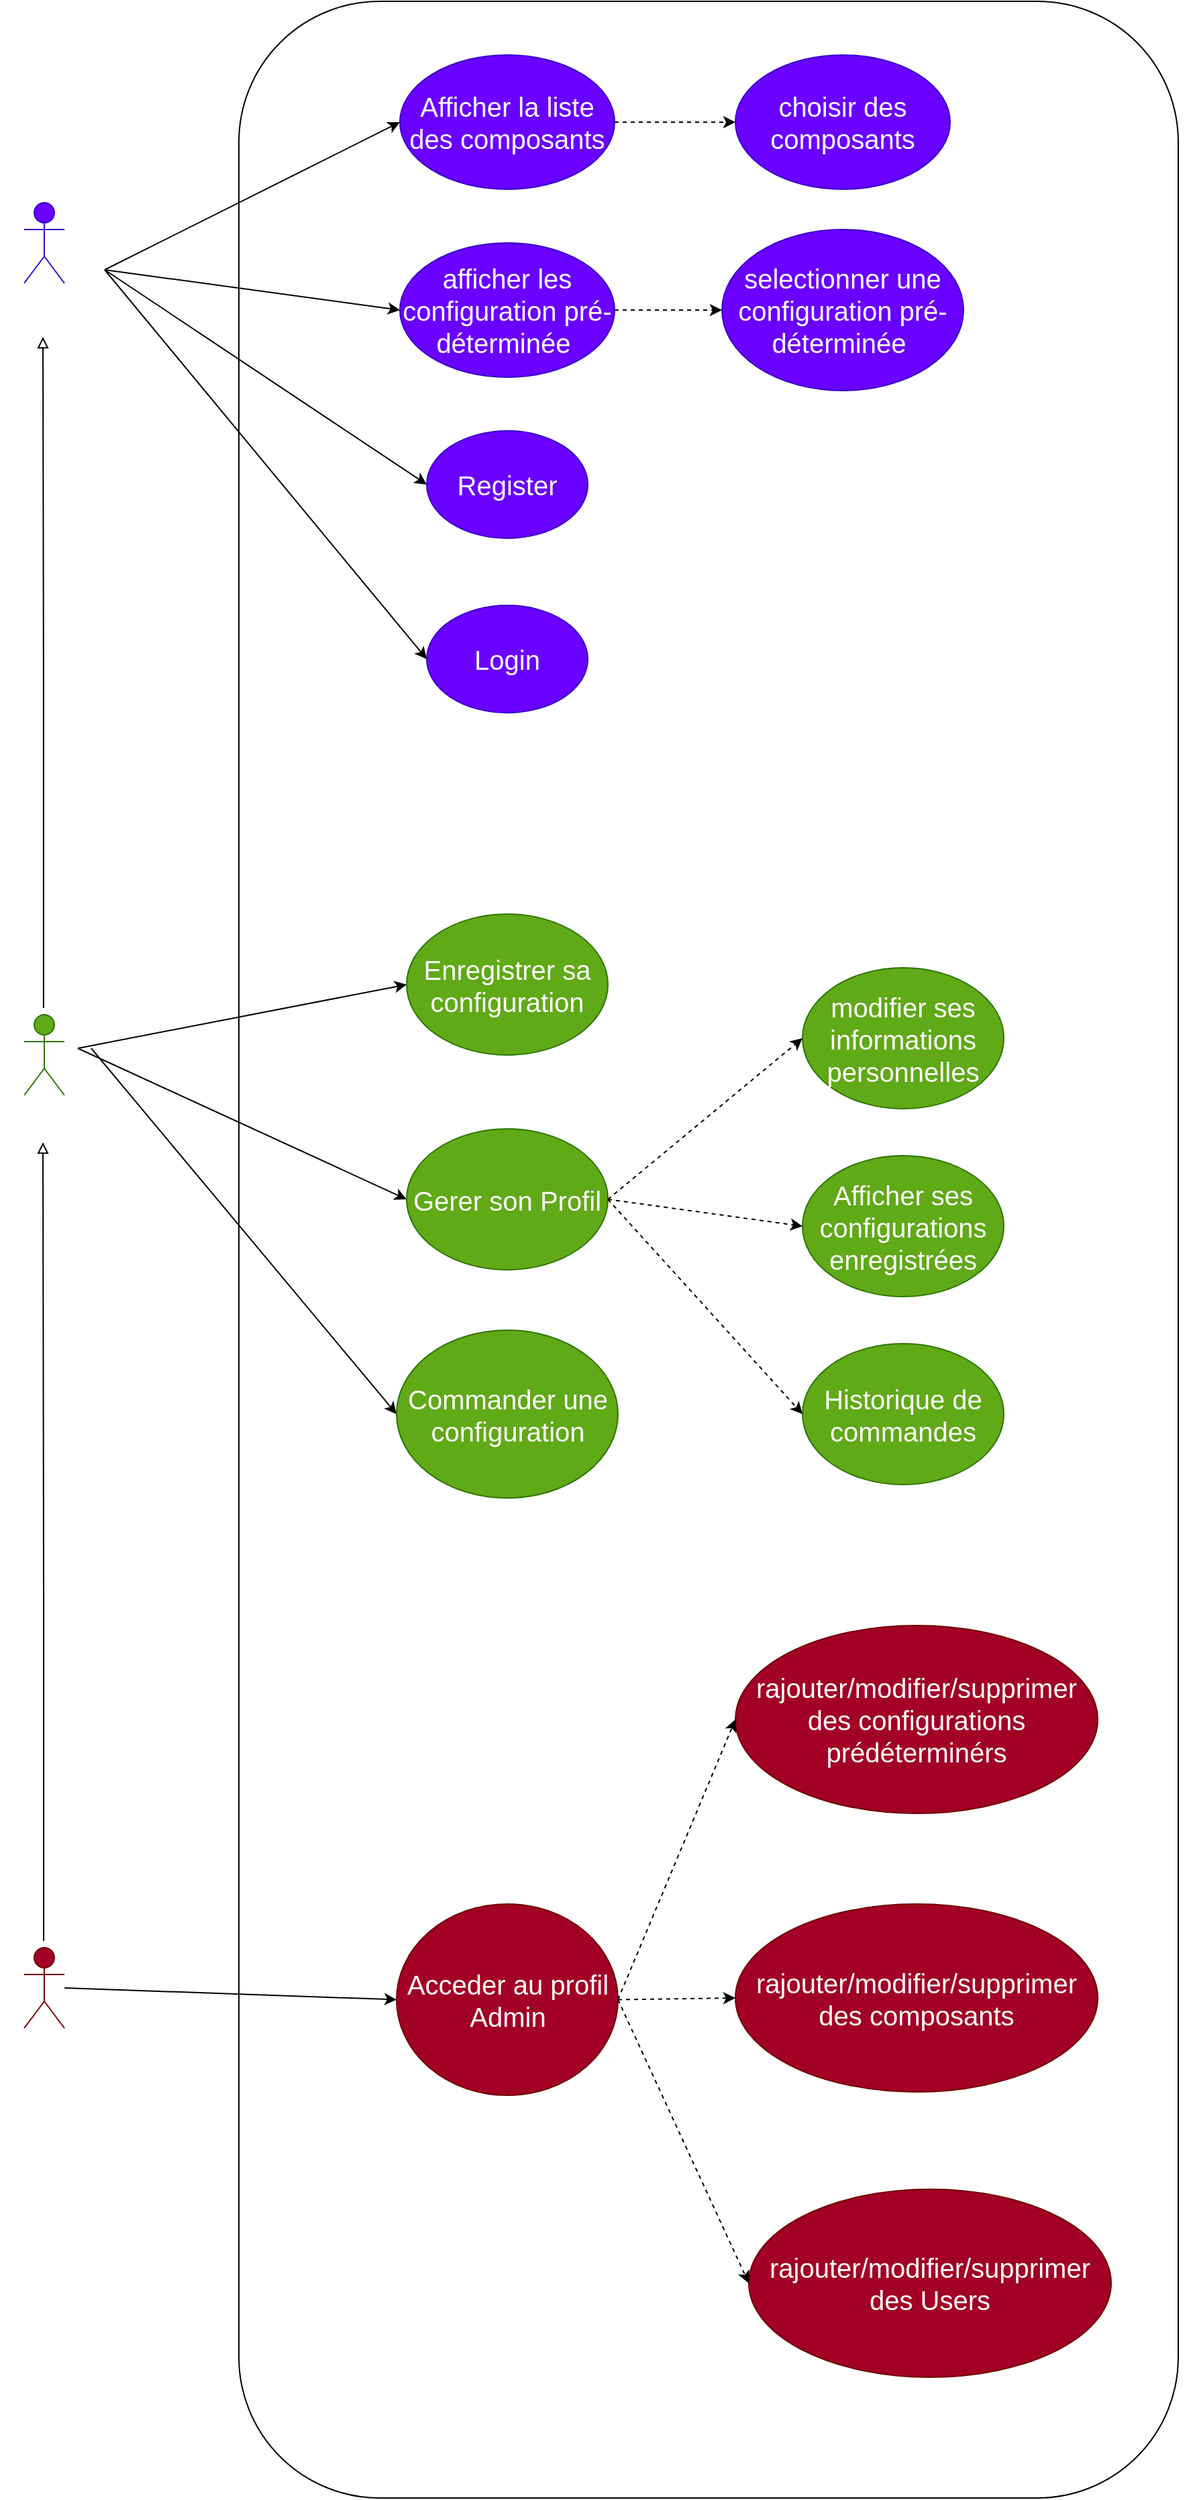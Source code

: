 <mxfile>
    <diagram id="yWWxFN9uAbJei8fiDdwF" name="Page-1">
        <mxGraphModel dx="2227" dy="1251" grid="1" gridSize="10" guides="1" tooltips="1" connect="1" arrows="1" fold="1" page="1" pageScale="1" pageWidth="850" pageHeight="1100" math="0" shadow="0">
            <root>
                <mxCell id="0"/>
                <mxCell id="1" parent="0"/>
                <mxCell id="15" style="edgeStyle=none;html=1;fontSize=20;" edge="1" parent="1" source="3">
                    <mxGeometry relative="1" as="geometry">
                        <mxPoint x="890" y="605" as="targetPoint"/>
                    </mxGeometry>
                </mxCell>
                <mxCell id="3" value="" style="rounded=1;whiteSpace=wrap;html=1;" vertex="1" parent="1">
                    <mxGeometry x="270" y="30" width="700" height="1860" as="geometry"/>
                </mxCell>
                <mxCell id="4" value="&lt;font style=&quot;font-size: 20px;&quot;&gt;Visiteur&lt;/font&gt;" style="shape=umlActor;verticalLabelPosition=bottom;verticalAlign=top;html=1;outlineConnect=0;fillColor=#6a00ff;fontColor=#ffffff;strokeColor=#3700CC;" vertex="1" parent="1">
                    <mxGeometry x="110" y="180" width="30" height="60" as="geometry"/>
                </mxCell>
                <mxCell id="5" value="&lt;font style=&quot;font-size: 20px;&quot;&gt;Login&lt;/font&gt;" style="ellipse;whiteSpace=wrap;html=1;fillColor=#6a00ff;fontColor=#ffffff;strokeColor=#3700CC;" vertex="1" parent="1">
                    <mxGeometry x="410" y="480" width="120" height="80" as="geometry"/>
                </mxCell>
                <mxCell id="6" value="&lt;font style=&quot;font-size: 20px;&quot;&gt;Register&lt;/font&gt;" style="ellipse;whiteSpace=wrap;html=1;fillColor=#6a00ff;fontColor=#ffffff;strokeColor=#3700CC;" vertex="1" parent="1">
                    <mxGeometry x="410" y="350" width="120" height="80" as="geometry"/>
                </mxCell>
                <mxCell id="7" value="&lt;font style=&quot;font-size: 20px;&quot;&gt;Afficher la liste des composants&lt;/font&gt;" style="ellipse;whiteSpace=wrap;html=1;fillColor=#6a00ff;fontColor=#ffffff;strokeColor=#3700CC;" vertex="1" parent="1">
                    <mxGeometry x="390" y="70" width="160" height="100" as="geometry"/>
                </mxCell>
                <mxCell id="8" value="&lt;font style=&quot;font-size: 20px;&quot;&gt;choisir des composants&lt;/font&gt;" style="ellipse;whiteSpace=wrap;html=1;fillColor=#6a00ff;fontColor=#ffffff;strokeColor=#3700CC;" vertex="1" parent="1">
                    <mxGeometry x="640" y="70" width="160" height="100" as="geometry"/>
                </mxCell>
                <mxCell id="9" value="&lt;font style=&quot;font-size: 20px;&quot;&gt;afficher les configuration pré-déterminée&amp;nbsp;&lt;/font&gt;" style="ellipse;whiteSpace=wrap;html=1;fillColor=#6a00ff;fontColor=#ffffff;strokeColor=#3700CC;" vertex="1" parent="1">
                    <mxGeometry x="390" y="210" width="160" height="100" as="geometry"/>
                </mxCell>
                <mxCell id="11" value="" style="endArrow=classic;html=1;fontSize=20;entryX=0;entryY=0.5;entryDx=0;entryDy=0;" edge="1" parent="1" target="7">
                    <mxGeometry width="50" height="50" relative="1" as="geometry">
                        <mxPoint x="170" y="230" as="sourcePoint"/>
                        <mxPoint x="440" y="290" as="targetPoint"/>
                    </mxGeometry>
                </mxCell>
                <mxCell id="12" value="" style="endArrow=classic;html=1;fontSize=20;entryX=0;entryY=0.5;entryDx=0;entryDy=0;" edge="1" parent="1" target="9">
                    <mxGeometry width="50" height="50" relative="1" as="geometry">
                        <mxPoint x="170" y="230" as="sourcePoint"/>
                        <mxPoint x="339.531" y="173.669" as="targetPoint"/>
                    </mxGeometry>
                </mxCell>
                <mxCell id="13" value="" style="endArrow=classic;html=1;fontSize=20;entryX=0;entryY=0.5;entryDx=0;entryDy=0;" edge="1" parent="1" target="6">
                    <mxGeometry width="50" height="50" relative="1" as="geometry">
                        <mxPoint x="170" y="230" as="sourcePoint"/>
                        <mxPoint x="349.531" y="183.669" as="targetPoint"/>
                    </mxGeometry>
                </mxCell>
                <mxCell id="14" value="" style="endArrow=classic;html=1;fontSize=20;entryX=0;entryY=0.5;entryDx=0;entryDy=0;" edge="1" parent="1" target="5">
                    <mxGeometry width="50" height="50" relative="1" as="geometry">
                        <mxPoint x="170" y="230" as="sourcePoint"/>
                        <mxPoint x="359.531" y="193.669" as="targetPoint"/>
                    </mxGeometry>
                </mxCell>
                <mxCell id="16" value="" style="endArrow=classic;html=1;fontSize=20;exitX=1;exitY=0.5;exitDx=0;exitDy=0;entryX=0;entryY=0.5;entryDx=0;entryDy=0;dashed=1;" edge="1" parent="1" source="7" target="8">
                    <mxGeometry width="50" height="50" relative="1" as="geometry">
                        <mxPoint x="500" y="360" as="sourcePoint"/>
                        <mxPoint x="550" y="310" as="targetPoint"/>
                    </mxGeometry>
                </mxCell>
                <mxCell id="17" value="&lt;font style=&quot;font-size: 20px;&quot;&gt;selectionner une configuration pré-déterminée&amp;nbsp;&lt;/font&gt;" style="ellipse;whiteSpace=wrap;html=1;fillColor=#6a00ff;fontColor=#ffffff;strokeColor=#3700CC;" vertex="1" parent="1">
                    <mxGeometry x="630" y="200" width="180" height="120" as="geometry"/>
                </mxCell>
                <mxCell id="18" value="" style="endArrow=classic;html=1;fontSize=20;exitX=1;exitY=0.5;exitDx=0;exitDy=0;entryX=0;entryY=0.5;entryDx=0;entryDy=0;dashed=1;" edge="1" parent="1" source="9" target="17">
                    <mxGeometry width="50" height="50" relative="1" as="geometry">
                        <mxPoint x="560" y="130" as="sourcePoint"/>
                        <mxPoint x="650" y="110" as="targetPoint"/>
                    </mxGeometry>
                </mxCell>
                <mxCell id="19" value="User" style="shape=umlActor;verticalLabelPosition=bottom;verticalAlign=top;html=1;outlineConnect=0;fontSize=20;fillColor=#60a917;fontColor=#ffffff;strokeColor=#2D7600;" vertex="1" parent="1">
                    <mxGeometry x="110" y="785" width="30" height="60" as="geometry"/>
                </mxCell>
                <mxCell id="20" value="" style="endArrow=block;html=1;fontSize=20;endFill=0;" edge="1" parent="1">
                    <mxGeometry width="50" height="50" relative="1" as="geometry">
                        <mxPoint x="124.44" y="780" as="sourcePoint"/>
                        <mxPoint x="124" y="280" as="targetPoint"/>
                        <Array as="points">
                            <mxPoint x="124.44" y="530"/>
                        </Array>
                    </mxGeometry>
                </mxCell>
                <mxCell id="21" value="&lt;font style=&quot;font-size: 20px;&quot;&gt;Enregistrer sa configuration&lt;/font&gt;" style="ellipse;whiteSpace=wrap;html=1;fillColor=#60a917;fontColor=#ffffff;strokeColor=#2D7600;" vertex="1" parent="1">
                    <mxGeometry x="395" y="710" width="150" height="105" as="geometry"/>
                </mxCell>
                <mxCell id="22" value="&lt;font style=&quot;font-size: 20px;&quot;&gt;Gerer son Profil&lt;/font&gt;" style="ellipse;whiteSpace=wrap;html=1;fillColor=#60a917;fontColor=#ffffff;strokeColor=#2D7600;" vertex="1" parent="1">
                    <mxGeometry x="395" y="870" width="150" height="105" as="geometry"/>
                </mxCell>
                <mxCell id="23" value="" style="endArrow=classic;html=1;fontSize=20;entryX=0;entryY=0.5;entryDx=0;entryDy=0;" edge="1" parent="1" target="21">
                    <mxGeometry width="50" height="50" relative="1" as="geometry">
                        <mxPoint x="150" y="810" as="sourcePoint"/>
                        <mxPoint x="520" y="640" as="targetPoint"/>
                    </mxGeometry>
                </mxCell>
                <mxCell id="24" value="" style="endArrow=classic;html=1;fontSize=20;entryX=0;entryY=0.5;entryDx=0;entryDy=0;" edge="1" parent="1" target="22">
                    <mxGeometry width="50" height="50" relative="1" as="geometry">
                        <mxPoint x="150" y="810" as="sourcePoint"/>
                        <mxPoint x="405" y="772.5" as="targetPoint"/>
                    </mxGeometry>
                </mxCell>
                <mxCell id="25" value="&lt;font style=&quot;font-size: 20px;&quot;&gt;modifier ses informations personnelles&lt;/font&gt;" style="ellipse;whiteSpace=wrap;html=1;fillColor=#60a917;fontColor=#ffffff;strokeColor=#2D7600;" vertex="1" parent="1">
                    <mxGeometry x="690" y="750" width="150" height="105" as="geometry"/>
                </mxCell>
                <mxCell id="26" value="&lt;span style=&quot;font-size: 20px;&quot;&gt;Afficher ses configurations enregistrées&lt;/span&gt;" style="ellipse;whiteSpace=wrap;html=1;fillColor=#60a917;fontColor=#ffffff;strokeColor=#2D7600;" vertex="1" parent="1">
                    <mxGeometry x="690" y="890" width="150" height="105" as="geometry"/>
                </mxCell>
                <mxCell id="27" value="&lt;span style=&quot;font-size: 20px;&quot;&gt;Historique de commandes&lt;/span&gt;" style="ellipse;whiteSpace=wrap;html=1;fillColor=#60a917;fontColor=#ffffff;strokeColor=#2D7600;" vertex="1" parent="1">
                    <mxGeometry x="690" y="1030" width="150" height="105" as="geometry"/>
                </mxCell>
                <mxCell id="28" value="" style="endArrow=classic;html=1;fontSize=20;entryX=0;entryY=0.5;entryDx=0;entryDy=0;dashed=1;exitX=1;exitY=0.5;exitDx=0;exitDy=0;" edge="1" parent="1" source="22" target="25">
                    <mxGeometry width="50" height="50" relative="1" as="geometry">
                        <mxPoint x="540" y="920" as="sourcePoint"/>
                        <mxPoint x="630" y="930" as="targetPoint"/>
                    </mxGeometry>
                </mxCell>
                <mxCell id="29" value="" style="endArrow=classic;html=1;fontSize=20;entryX=0;entryY=0.5;entryDx=0;entryDy=0;dashed=1;exitX=1;exitY=0.5;exitDx=0;exitDy=0;" edge="1" parent="1" source="22" target="26">
                    <mxGeometry width="50" height="50" relative="1" as="geometry">
                        <mxPoint x="555" y="932.5" as="sourcePoint"/>
                        <mxPoint x="700.0" y="812.5" as="targetPoint"/>
                    </mxGeometry>
                </mxCell>
                <mxCell id="30" value="" style="endArrow=classic;html=1;fontSize=20;entryX=0;entryY=0.5;entryDx=0;entryDy=0;dashed=1;exitX=1;exitY=0.5;exitDx=0;exitDy=0;" edge="1" parent="1" source="22" target="27">
                    <mxGeometry width="50" height="50" relative="1" as="geometry">
                        <mxPoint x="565" y="942.5" as="sourcePoint"/>
                        <mxPoint x="710.0" y="822.5" as="targetPoint"/>
                    </mxGeometry>
                </mxCell>
                <mxCell id="31" value="&lt;font style=&quot;font-size: 20px;&quot;&gt;Commander une configuration&lt;/font&gt;" style="ellipse;whiteSpace=wrap;html=1;fillColor=#60a917;fontColor=#ffffff;strokeColor=#2D7600;" vertex="1" parent="1">
                    <mxGeometry x="387.5" y="1020" width="165" height="125" as="geometry"/>
                </mxCell>
                <mxCell id="32" value="" style="endArrow=classic;html=1;fontSize=20;entryX=0;entryY=0.5;entryDx=0;entryDy=0;" edge="1" parent="1" target="31">
                    <mxGeometry width="50" height="50" relative="1" as="geometry">
                        <mxPoint x="160" y="810" as="sourcePoint"/>
                        <mxPoint x="405.0" y="932.5" as="targetPoint"/>
                    </mxGeometry>
                </mxCell>
                <mxCell id="33" value="Admin" style="shape=umlActor;verticalLabelPosition=bottom;verticalAlign=top;html=1;outlineConnect=0;fontSize=20;fillColor=#a20025;fontColor=#ffffff;strokeColor=#6F0000;" vertex="1" parent="1">
                    <mxGeometry x="110" y="1480" width="30" height="60" as="geometry"/>
                </mxCell>
                <mxCell id="35" value="" style="endArrow=block;html=1;fontSize=20;endFill=0;" edge="1" parent="1">
                    <mxGeometry width="50" height="50" relative="1" as="geometry">
                        <mxPoint x="124.53" y="1475" as="sourcePoint"/>
                        <mxPoint x="124" y="880" as="targetPoint"/>
                        <Array as="points">
                            <mxPoint x="124.53" y="1225"/>
                        </Array>
                    </mxGeometry>
                </mxCell>
                <mxCell id="36" value="&lt;font style=&quot;font-size: 20px;&quot;&gt;Acceder au profil Admin&lt;/font&gt;" style="ellipse;whiteSpace=wrap;html=1;fillColor=#a20025;fontColor=#ffffff;strokeColor=#6F0000;" vertex="1" parent="1">
                    <mxGeometry x="387.5" y="1447.5" width="165" height="142.5" as="geometry"/>
                </mxCell>
                <mxCell id="37" value="&lt;font style=&quot;font-size: 20px;&quot;&gt;rajouter/modifier/supprimer des configurations prédéterminérs&lt;/font&gt;" style="ellipse;whiteSpace=wrap;html=1;fillColor=#a20025;fontColor=#ffffff;strokeColor=#6F0000;" vertex="1" parent="1">
                    <mxGeometry x="640" y="1240" width="270" height="140" as="geometry"/>
                </mxCell>
                <mxCell id="38" value="&lt;font style=&quot;font-size: 20px;&quot;&gt;rajouter/modifier/supprimer des composants&lt;/font&gt;" style="ellipse;whiteSpace=wrap;html=1;fillColor=#a20025;fontColor=#ffffff;strokeColor=#6F0000;" vertex="1" parent="1">
                    <mxGeometry x="640" y="1447.5" width="270" height="140" as="geometry"/>
                </mxCell>
                <mxCell id="39" value="&lt;font style=&quot;font-size: 20px;&quot;&gt;rajouter/modifier/supprimer des Users&lt;br&gt;&lt;/font&gt;" style="ellipse;whiteSpace=wrap;html=1;fillColor=#a20025;fontColor=#ffffff;strokeColor=#6F0000;" vertex="1" parent="1">
                    <mxGeometry x="650" y="1660" width="270" height="140" as="geometry"/>
                </mxCell>
                <mxCell id="40" value="" style="endArrow=classic;html=1;fontSize=20;entryX=0;entryY=0.5;entryDx=0;entryDy=0;" edge="1" parent="1" target="36">
                    <mxGeometry width="50" height="50" relative="1" as="geometry">
                        <mxPoint x="140" y="1510" as="sourcePoint"/>
                        <mxPoint x="385.0" y="1622.5" as="targetPoint"/>
                    </mxGeometry>
                </mxCell>
                <mxCell id="41" value="" style="endArrow=classic;html=1;fontSize=20;entryX=0;entryY=0.5;entryDx=0;entryDy=0;dashed=1;exitX=1;exitY=0.5;exitDx=0;exitDy=0;" edge="1" parent="1" source="36" target="39">
                    <mxGeometry width="50" height="50" relative="1" as="geometry">
                        <mxPoint x="570.0" y="1510" as="sourcePoint"/>
                        <mxPoint x="715.0" y="1670" as="targetPoint"/>
                    </mxGeometry>
                </mxCell>
                <mxCell id="42" value="" style="endArrow=classic;html=1;fontSize=20;entryX=0;entryY=0.5;entryDx=0;entryDy=0;dashed=1;exitX=1;exitY=0.5;exitDx=0;exitDy=0;" edge="1" parent="1" source="36" target="37">
                    <mxGeometry width="50" height="50" relative="1" as="geometry">
                        <mxPoint x="562.5" y="1528.75" as="sourcePoint"/>
                        <mxPoint x="650" y="1750" as="targetPoint"/>
                    </mxGeometry>
                </mxCell>
                <mxCell id="43" value="" style="endArrow=classic;html=1;fontSize=20;entryX=0;entryY=0.5;entryDx=0;entryDy=0;dashed=1;exitX=1;exitY=0.5;exitDx=0;exitDy=0;" edge="1" parent="1" source="36" target="38">
                    <mxGeometry width="50" height="50" relative="1" as="geometry">
                        <mxPoint x="572.5" y="1538.75" as="sourcePoint"/>
                        <mxPoint x="660" y="1760" as="targetPoint"/>
                    </mxGeometry>
                </mxCell>
            </root>
        </mxGraphModel>
    </diagram>
</mxfile>